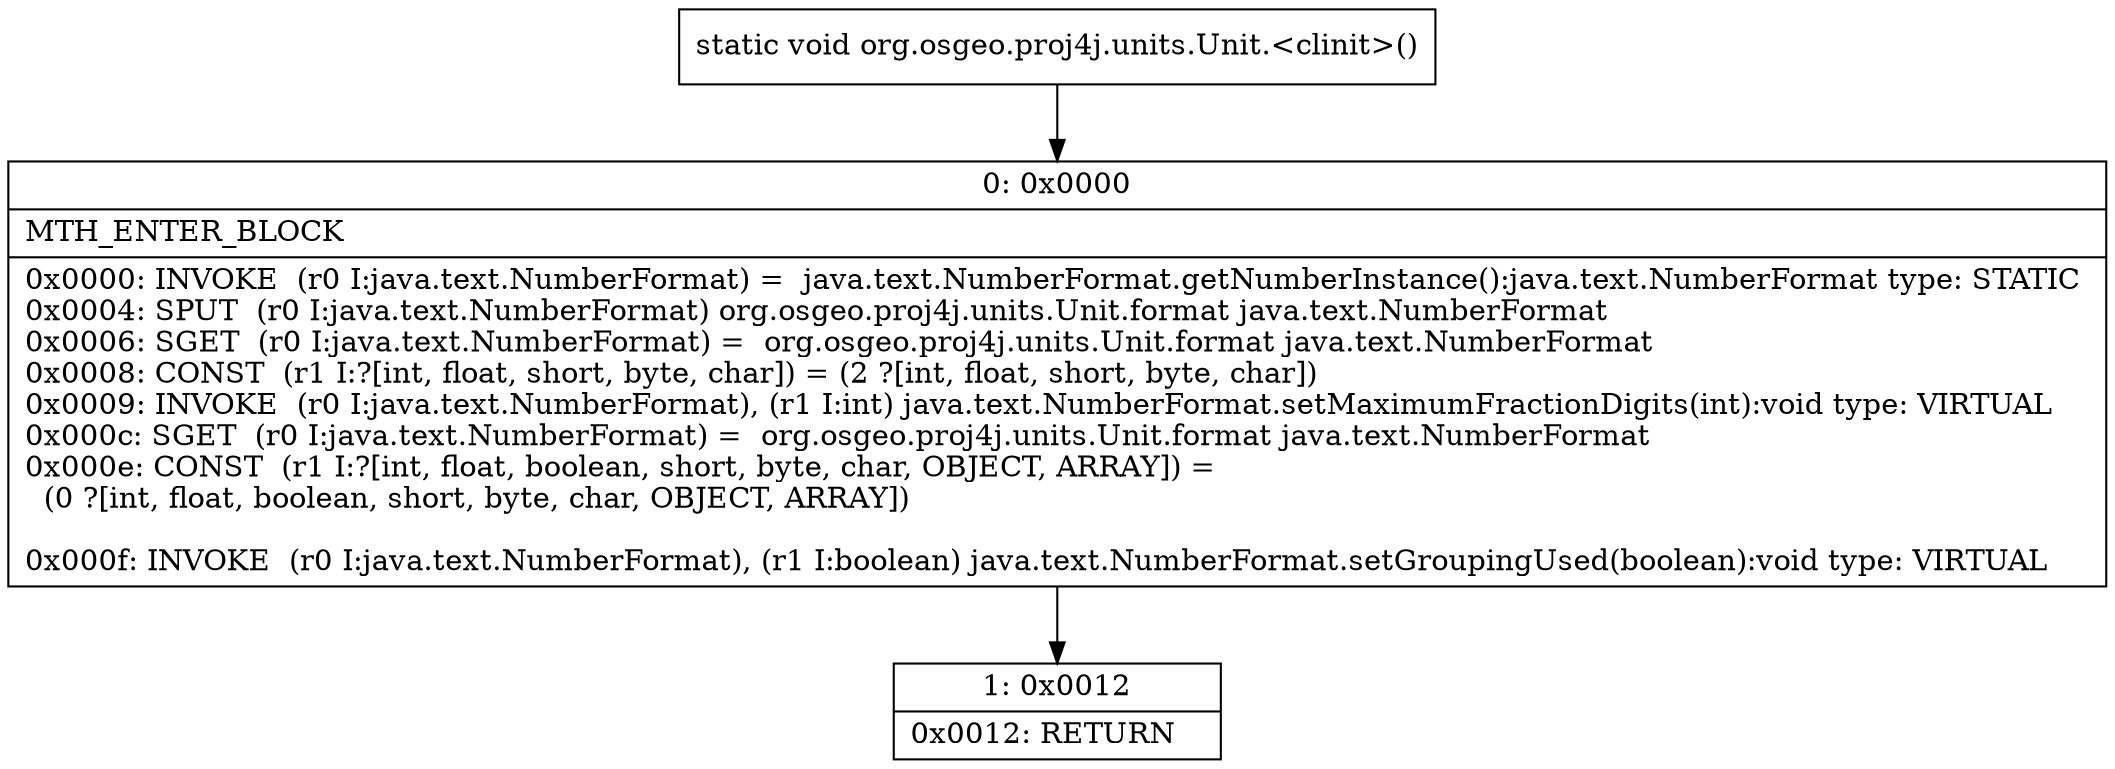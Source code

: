 digraph "CFG fororg.osgeo.proj4j.units.Unit.\<clinit\>()V" {
Node_0 [shape=record,label="{0\:\ 0x0000|MTH_ENTER_BLOCK\l|0x0000: INVOKE  (r0 I:java.text.NumberFormat) =  java.text.NumberFormat.getNumberInstance():java.text.NumberFormat type: STATIC \l0x0004: SPUT  (r0 I:java.text.NumberFormat) org.osgeo.proj4j.units.Unit.format java.text.NumberFormat \l0x0006: SGET  (r0 I:java.text.NumberFormat) =  org.osgeo.proj4j.units.Unit.format java.text.NumberFormat \l0x0008: CONST  (r1 I:?[int, float, short, byte, char]) = (2 ?[int, float, short, byte, char]) \l0x0009: INVOKE  (r0 I:java.text.NumberFormat), (r1 I:int) java.text.NumberFormat.setMaximumFractionDigits(int):void type: VIRTUAL \l0x000c: SGET  (r0 I:java.text.NumberFormat) =  org.osgeo.proj4j.units.Unit.format java.text.NumberFormat \l0x000e: CONST  (r1 I:?[int, float, boolean, short, byte, char, OBJECT, ARRAY]) = \l  (0 ?[int, float, boolean, short, byte, char, OBJECT, ARRAY])\l \l0x000f: INVOKE  (r0 I:java.text.NumberFormat), (r1 I:boolean) java.text.NumberFormat.setGroupingUsed(boolean):void type: VIRTUAL \l}"];
Node_1 [shape=record,label="{1\:\ 0x0012|0x0012: RETURN   \l}"];
MethodNode[shape=record,label="{static void org.osgeo.proj4j.units.Unit.\<clinit\>() }"];
MethodNode -> Node_0;
Node_0 -> Node_1;
}

